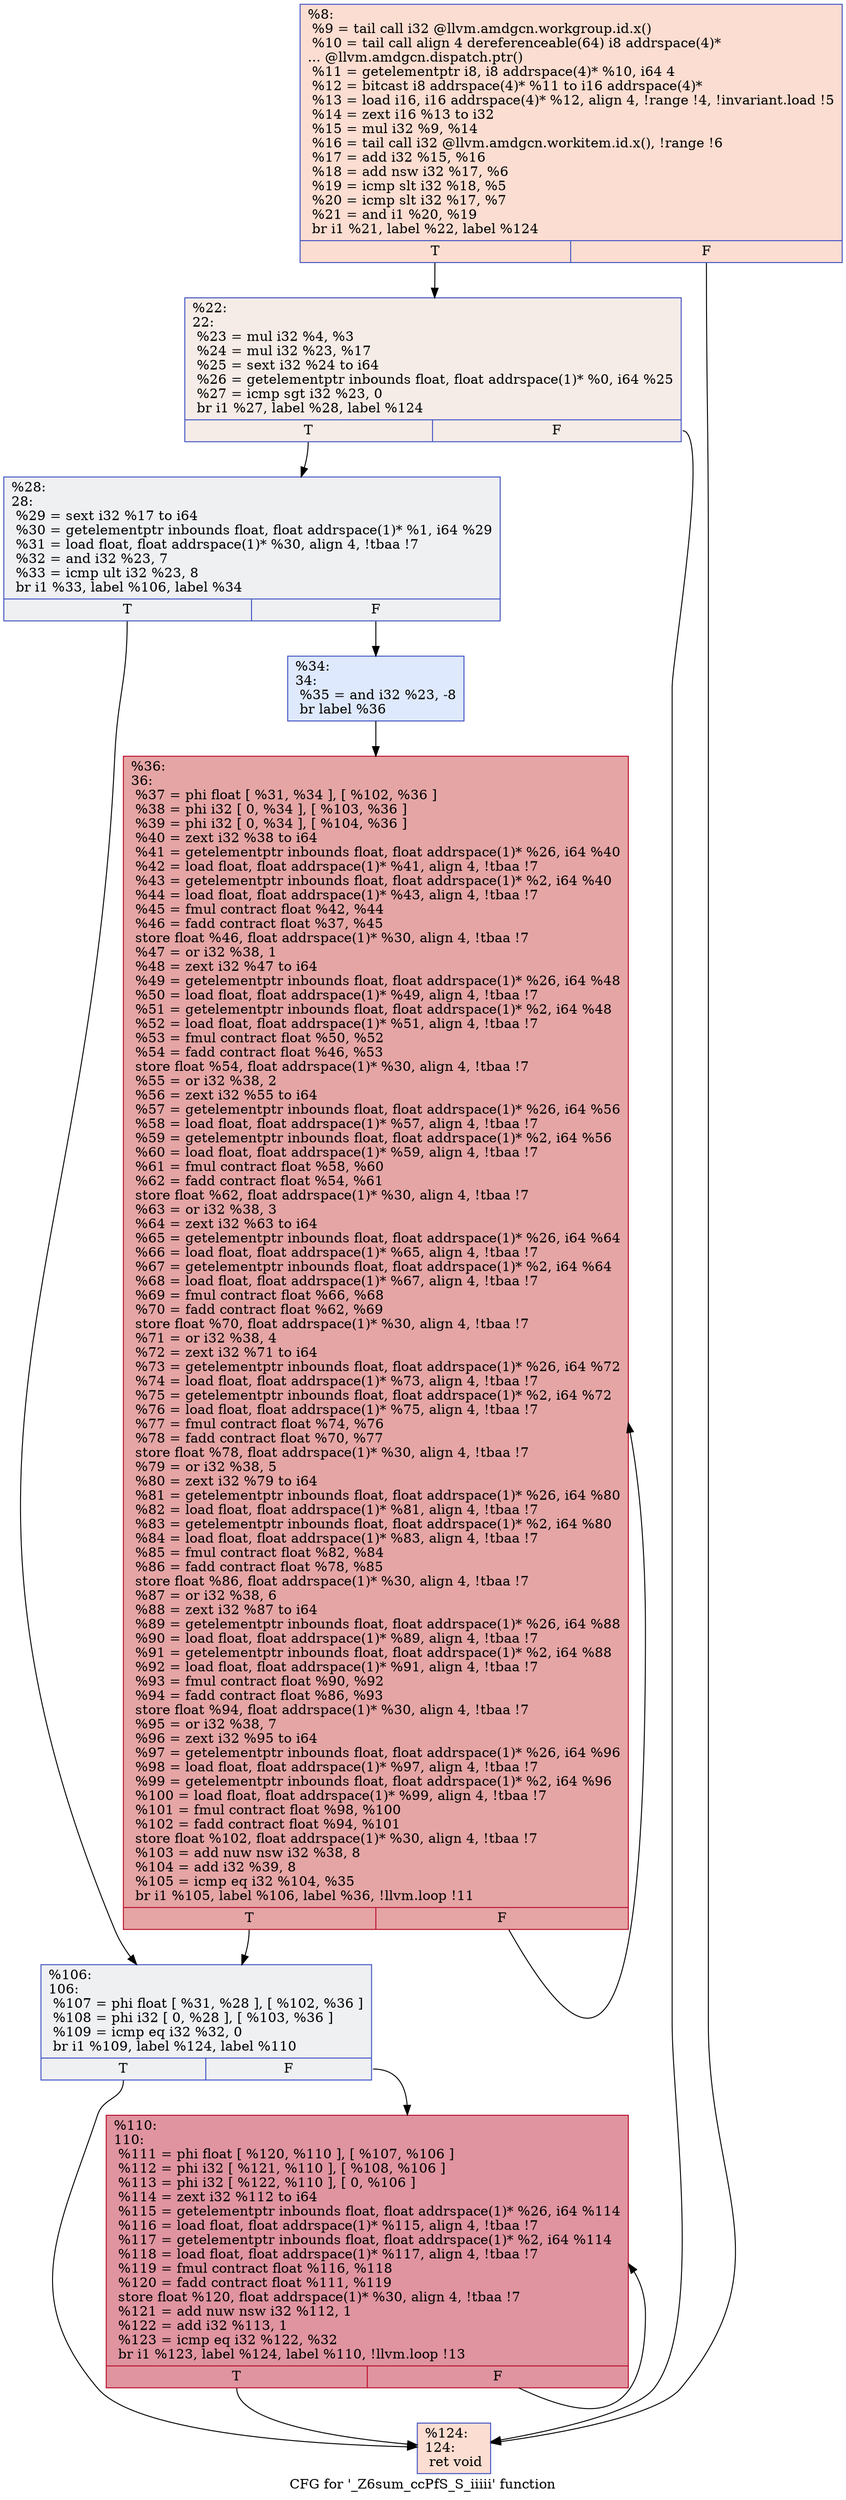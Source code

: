 digraph "CFG for '_Z6sum_ccPfS_S_iiiii' function" {
	label="CFG for '_Z6sum_ccPfS_S_iiiii' function";

	Node0x4cd1650 [shape=record,color="#3d50c3ff", style=filled, fillcolor="#f7b39670",label="{%8:\l  %9 = tail call i32 @llvm.amdgcn.workgroup.id.x()\l  %10 = tail call align 4 dereferenceable(64) i8 addrspace(4)*\l... @llvm.amdgcn.dispatch.ptr()\l  %11 = getelementptr i8, i8 addrspace(4)* %10, i64 4\l  %12 = bitcast i8 addrspace(4)* %11 to i16 addrspace(4)*\l  %13 = load i16, i16 addrspace(4)* %12, align 4, !range !4, !invariant.load !5\l  %14 = zext i16 %13 to i32\l  %15 = mul i32 %9, %14\l  %16 = tail call i32 @llvm.amdgcn.workitem.id.x(), !range !6\l  %17 = add i32 %15, %16\l  %18 = add nsw i32 %17, %6\l  %19 = icmp slt i32 %18, %5\l  %20 = icmp slt i32 %17, %7\l  %21 = and i1 %20, %19\l  br i1 %21, label %22, label %124\l|{<s0>T|<s1>F}}"];
	Node0x4cd1650:s0 -> Node0x4cd3730;
	Node0x4cd1650:s1 -> Node0x4cd37c0;
	Node0x4cd3730 [shape=record,color="#3d50c3ff", style=filled, fillcolor="#ead5c970",label="{%22:\l22:                                               \l  %23 = mul i32 %4, %3\l  %24 = mul i32 %23, %17\l  %25 = sext i32 %24 to i64\l  %26 = getelementptr inbounds float, float addrspace(1)* %0, i64 %25\l  %27 = icmp sgt i32 %23, 0\l  br i1 %27, label %28, label %124\l|{<s0>T|<s1>F}}"];
	Node0x4cd3730:s0 -> Node0x4cd3bc0;
	Node0x4cd3730:s1 -> Node0x4cd37c0;
	Node0x4cd3bc0 [shape=record,color="#3d50c3ff", style=filled, fillcolor="#d9dce170",label="{%28:\l28:                                               \l  %29 = sext i32 %17 to i64\l  %30 = getelementptr inbounds float, float addrspace(1)* %1, i64 %29\l  %31 = load float, float addrspace(1)* %30, align 4, !tbaa !7\l  %32 = and i32 %23, 7\l  %33 = icmp ult i32 %23, 8\l  br i1 %33, label %106, label %34\l|{<s0>T|<s1>F}}"];
	Node0x4cd3bc0:s0 -> Node0x4cd34a0;
	Node0x4cd3bc0:s1 -> Node0x4cd4250;
	Node0x4cd4250 [shape=record,color="#3d50c3ff", style=filled, fillcolor="#b5cdfa70",label="{%34:\l34:                                               \l  %35 = and i32 %23, -8\l  br label %36\l}"];
	Node0x4cd4250 -> Node0x4cd4450;
	Node0x4cd4450 [shape=record,color="#b70d28ff", style=filled, fillcolor="#c5333470",label="{%36:\l36:                                               \l  %37 = phi float [ %31, %34 ], [ %102, %36 ]\l  %38 = phi i32 [ 0, %34 ], [ %103, %36 ]\l  %39 = phi i32 [ 0, %34 ], [ %104, %36 ]\l  %40 = zext i32 %38 to i64\l  %41 = getelementptr inbounds float, float addrspace(1)* %26, i64 %40\l  %42 = load float, float addrspace(1)* %41, align 4, !tbaa !7\l  %43 = getelementptr inbounds float, float addrspace(1)* %2, i64 %40\l  %44 = load float, float addrspace(1)* %43, align 4, !tbaa !7\l  %45 = fmul contract float %42, %44\l  %46 = fadd contract float %37, %45\l  store float %46, float addrspace(1)* %30, align 4, !tbaa !7\l  %47 = or i32 %38, 1\l  %48 = zext i32 %47 to i64\l  %49 = getelementptr inbounds float, float addrspace(1)* %26, i64 %48\l  %50 = load float, float addrspace(1)* %49, align 4, !tbaa !7\l  %51 = getelementptr inbounds float, float addrspace(1)* %2, i64 %48\l  %52 = load float, float addrspace(1)* %51, align 4, !tbaa !7\l  %53 = fmul contract float %50, %52\l  %54 = fadd contract float %46, %53\l  store float %54, float addrspace(1)* %30, align 4, !tbaa !7\l  %55 = or i32 %38, 2\l  %56 = zext i32 %55 to i64\l  %57 = getelementptr inbounds float, float addrspace(1)* %26, i64 %56\l  %58 = load float, float addrspace(1)* %57, align 4, !tbaa !7\l  %59 = getelementptr inbounds float, float addrspace(1)* %2, i64 %56\l  %60 = load float, float addrspace(1)* %59, align 4, !tbaa !7\l  %61 = fmul contract float %58, %60\l  %62 = fadd contract float %54, %61\l  store float %62, float addrspace(1)* %30, align 4, !tbaa !7\l  %63 = or i32 %38, 3\l  %64 = zext i32 %63 to i64\l  %65 = getelementptr inbounds float, float addrspace(1)* %26, i64 %64\l  %66 = load float, float addrspace(1)* %65, align 4, !tbaa !7\l  %67 = getelementptr inbounds float, float addrspace(1)* %2, i64 %64\l  %68 = load float, float addrspace(1)* %67, align 4, !tbaa !7\l  %69 = fmul contract float %66, %68\l  %70 = fadd contract float %62, %69\l  store float %70, float addrspace(1)* %30, align 4, !tbaa !7\l  %71 = or i32 %38, 4\l  %72 = zext i32 %71 to i64\l  %73 = getelementptr inbounds float, float addrspace(1)* %26, i64 %72\l  %74 = load float, float addrspace(1)* %73, align 4, !tbaa !7\l  %75 = getelementptr inbounds float, float addrspace(1)* %2, i64 %72\l  %76 = load float, float addrspace(1)* %75, align 4, !tbaa !7\l  %77 = fmul contract float %74, %76\l  %78 = fadd contract float %70, %77\l  store float %78, float addrspace(1)* %30, align 4, !tbaa !7\l  %79 = or i32 %38, 5\l  %80 = zext i32 %79 to i64\l  %81 = getelementptr inbounds float, float addrspace(1)* %26, i64 %80\l  %82 = load float, float addrspace(1)* %81, align 4, !tbaa !7\l  %83 = getelementptr inbounds float, float addrspace(1)* %2, i64 %80\l  %84 = load float, float addrspace(1)* %83, align 4, !tbaa !7\l  %85 = fmul contract float %82, %84\l  %86 = fadd contract float %78, %85\l  store float %86, float addrspace(1)* %30, align 4, !tbaa !7\l  %87 = or i32 %38, 6\l  %88 = zext i32 %87 to i64\l  %89 = getelementptr inbounds float, float addrspace(1)* %26, i64 %88\l  %90 = load float, float addrspace(1)* %89, align 4, !tbaa !7\l  %91 = getelementptr inbounds float, float addrspace(1)* %2, i64 %88\l  %92 = load float, float addrspace(1)* %91, align 4, !tbaa !7\l  %93 = fmul contract float %90, %92\l  %94 = fadd contract float %86, %93\l  store float %94, float addrspace(1)* %30, align 4, !tbaa !7\l  %95 = or i32 %38, 7\l  %96 = zext i32 %95 to i64\l  %97 = getelementptr inbounds float, float addrspace(1)* %26, i64 %96\l  %98 = load float, float addrspace(1)* %97, align 4, !tbaa !7\l  %99 = getelementptr inbounds float, float addrspace(1)* %2, i64 %96\l  %100 = load float, float addrspace(1)* %99, align 4, !tbaa !7\l  %101 = fmul contract float %98, %100\l  %102 = fadd contract float %94, %101\l  store float %102, float addrspace(1)* %30, align 4, !tbaa !7\l  %103 = add nuw nsw i32 %38, 8\l  %104 = add i32 %39, 8\l  %105 = icmp eq i32 %104, %35\l  br i1 %105, label %106, label %36, !llvm.loop !11\l|{<s0>T|<s1>F}}"];
	Node0x4cd4450:s0 -> Node0x4cd34a0;
	Node0x4cd4450:s1 -> Node0x4cd4450;
	Node0x4cd34a0 [shape=record,color="#3d50c3ff", style=filled, fillcolor="#d9dce170",label="{%106:\l106:                                              \l  %107 = phi float [ %31, %28 ], [ %102, %36 ]\l  %108 = phi i32 [ 0, %28 ], [ %103, %36 ]\l  %109 = icmp eq i32 %32, 0\l  br i1 %109, label %124, label %110\l|{<s0>T|<s1>F}}"];
	Node0x4cd34a0:s0 -> Node0x4cd37c0;
	Node0x4cd34a0:s1 -> Node0x4cd7c50;
	Node0x4cd7c50 [shape=record,color="#b70d28ff", style=filled, fillcolor="#b70d2870",label="{%110:\l110:                                              \l  %111 = phi float [ %120, %110 ], [ %107, %106 ]\l  %112 = phi i32 [ %121, %110 ], [ %108, %106 ]\l  %113 = phi i32 [ %122, %110 ], [ 0, %106 ]\l  %114 = zext i32 %112 to i64\l  %115 = getelementptr inbounds float, float addrspace(1)* %26, i64 %114\l  %116 = load float, float addrspace(1)* %115, align 4, !tbaa !7\l  %117 = getelementptr inbounds float, float addrspace(1)* %2, i64 %114\l  %118 = load float, float addrspace(1)* %117, align 4, !tbaa !7\l  %119 = fmul contract float %116, %118\l  %120 = fadd contract float %111, %119\l  store float %120, float addrspace(1)* %30, align 4, !tbaa !7\l  %121 = add nuw nsw i32 %112, 1\l  %122 = add i32 %113, 1\l  %123 = icmp eq i32 %122, %32\l  br i1 %123, label %124, label %110, !llvm.loop !13\l|{<s0>T|<s1>F}}"];
	Node0x4cd7c50:s0 -> Node0x4cd37c0;
	Node0x4cd7c50:s1 -> Node0x4cd7c50;
	Node0x4cd37c0 [shape=record,color="#3d50c3ff", style=filled, fillcolor="#f7b39670",label="{%124:\l124:                                              \l  ret void\l}"];
}
